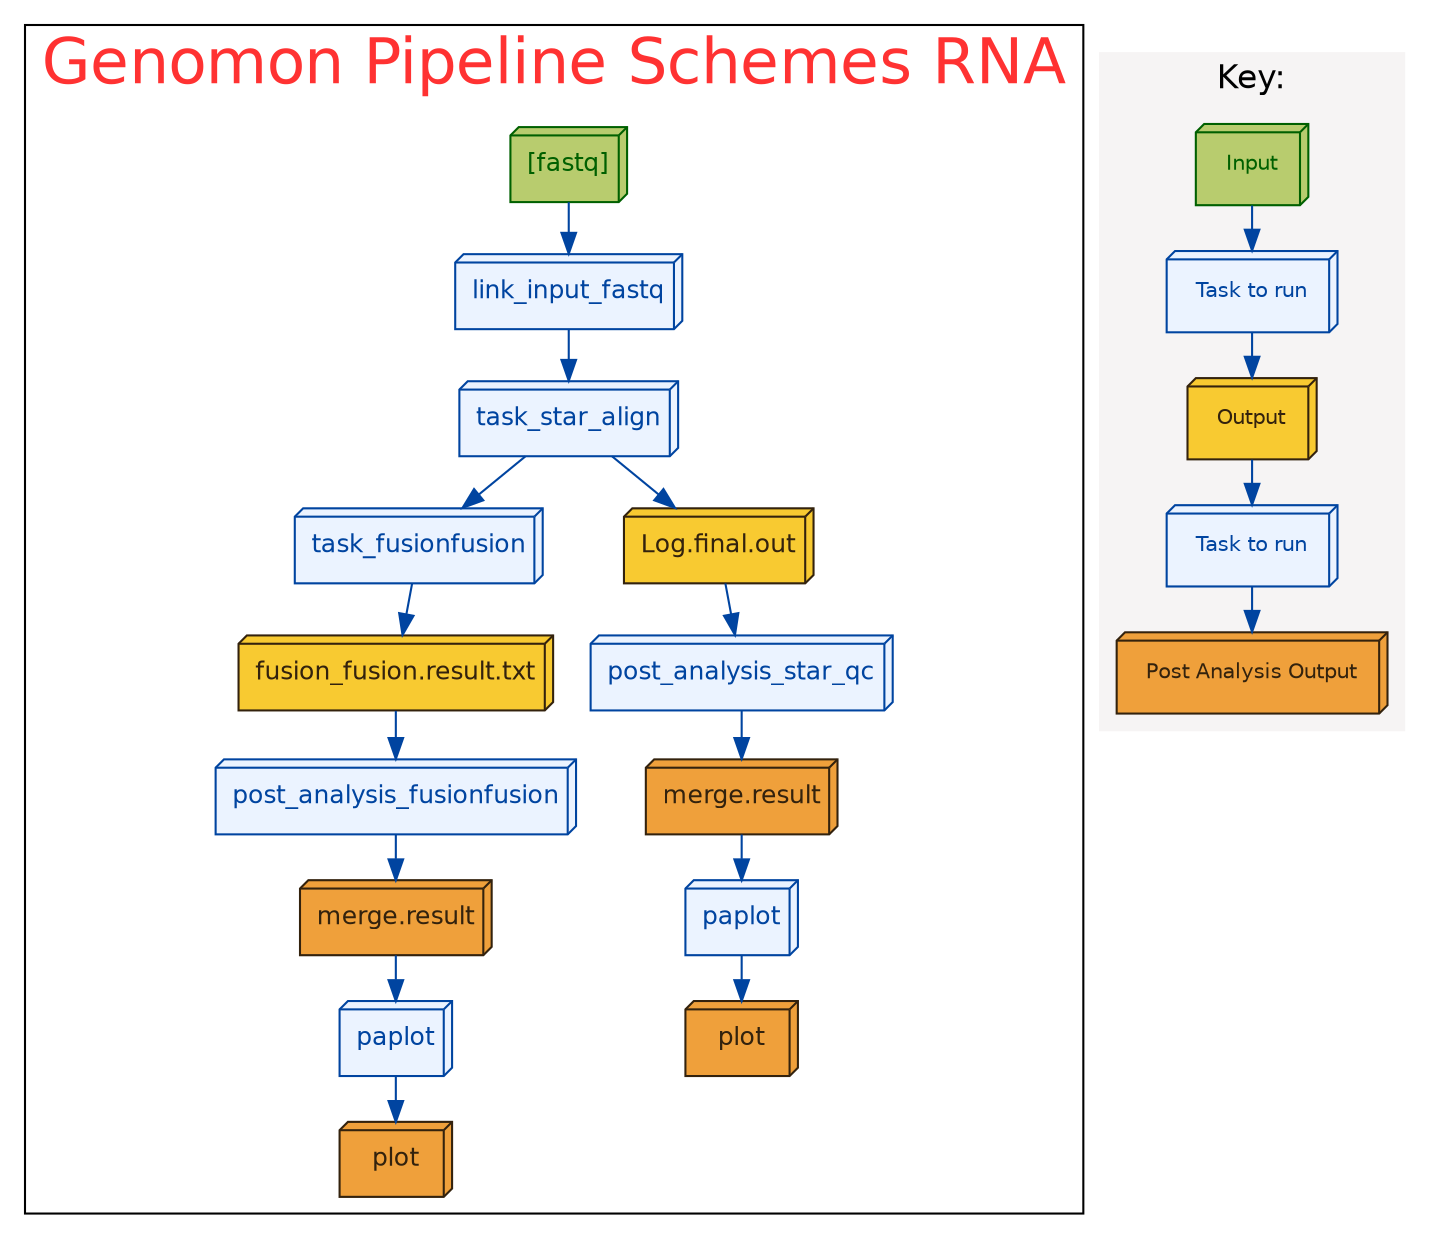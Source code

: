 digraph "Genomon Pipeline Schemes RNA"
{
	size = "11";
	splines = true;
	fontsize = "30";
	ranksep = 0.3;
	node[fontname = "helvetica", fontsize="12"];
	graph[clusterrank = "local"];
	
	subgraph clustertasks
	{
		rank="min";
		fontname = "helvetica"
		fontcolor = "#FF3232";
		label = "Genomon Pipeline Schemes RNA";

		#### nodes
		# input
		t_input_fastq         [color="#006000", fillcolor="#B8CC6E", fontcolor="#006000", label="[fastq]", shape=box3d, style=filled];

		# stage
		t_link_input_fastq    [color="#0044A0", fillcolor="#EBF3FF", fontcolor="#0044A0", shape=box3d, style=filled, label="link_input_fastq"];
		t_star                [color="#0044A0", fillcolor="#EBF3FF", fontcolor="#0044A0", shape=box3d, style=filled, label="task_star_align"];
		t_fusion              [color="#0044A0", fillcolor="#EBF3FF", fontcolor="#0044A0", shape=box3d, style=filled, label="task_fusionfusion"];

		t_pa_starqc           [color="#0044A0", fillcolor="#EBF3FF", fontcolor="#0044A0", shape=box3d, style=filled, label="post_analysis_star_qc"];
		t_paplot_starqc       [color="#0044A0", fillcolor="#EBF3FF", fontcolor="#0044A0", shape=box3d, style=filled, label="paplot"];
		t_pa_ff               [color="#0044A0", fillcolor="#EBF3FF", fontcolor="#0044A0", shape=box3d, style=filled, label="post_analysis_fusionfusion"];
		t_paplot_ff           [color="#0044A0", fillcolor="#EBF3FF", fontcolor="#0044A0", shape=box3d, style=filled, label="paplot"];
		
		# output
		## ff
		t_output_fusion       [color="#33220D", fillcolor="#F8CA31", fontcolor="#33220D", shape=box3d, style=filled, label="fusion_fusion.result.txt"];
		t_output_pa_ff        [color="#33220D", fillcolor="#EFA03B", fontcolor="#33220D", shape=box3d, style=filled, label="merge.result"];
		t_output_paplot_ff    [color="#33220D", fillcolor="#EFA03B", fontcolor="#33220D", shape=box3d, style=filled, label="plot"];
		
		## star qc
		t_output_starqc       [color="#33220D", fillcolor="#F8CA31", fontcolor="#33220D", shape=box3d, style=filled, label="Log.final.out"];
		t_output_pa_starqc    [color="#33220D", fillcolor="#EFA03B", fontcolor="#33220D", shape=box3d, style=filled, label="merge.result"];
		t_output_paplot_starqc[color="#33220D", fillcolor="#EFA03B", fontcolor="#33220D", shape=box3d, style=filled, label="plot"];
		
		
		#### lines
		t_input_fastq -> t_link_input_fastq[color="#0044A0"];
		t_link_input_fastq -> t_star[color="#0044A0"];
		t_star -> t_fusion[color="#0044A0"];
		
		# output
		t_fusion -> t_output_fusion[color="#0044A0"];
		t_star -> t_output_starqc[color="#0044A0"];
		
		# post_analysis
		## ff
		t_output_fusion -> t_pa_ff[color="#0044A0"];
		t_pa_ff -> t_output_pa_ff[color="#0044A0"];
		
		## star qc
		t_output_starqc -> t_pa_starqc[color="#0044A0"];
		t_pa_starqc -> t_output_pa_starqc[color="#0044A0"];

		# paplot
		## ff
		t_output_pa_ff -> t_paplot_ff[color="#0044A0"];
		t_paplot_ff -> t_output_paplot_ff[color="#0044A0"];
		
		## star qc
		t_output_pa_starqc -> t_paplot_starqc[color="#0044A0"];
		t_paplot_starqc -> t_output_paplot_starqc[color="#0044A0"];
	}
	subgraph clusterkey1
	{
		rank = "min";
		style  = filled;
		
		fontname = "helvetica"
		fontsize = 16;
		color = "#F6F4F4";
		label = "Key:"

		node[margin="0.2,0.2", fontname = "helvetica", fontsize="10"];
		k1_1[color="#006000", fillcolor="#B8CC6E", fontcolor="#006000", label="Input", shape=box3d, style=filled];
		k2_1[color="#0044A0", fillcolor="#EBF3FF", fontcolor="#0044A0", label="Task to run", shape=box3d, style=filled];
		k3_1[color="#33220D", fillcolor="#F8CA31", fontcolor="#33220D", label="Output", shape=box3d, style=filled];
		k4_1[color="#0044A0", fillcolor="#EBF3FF", fontcolor="#0044A0", label="Task to run", shape=box3d, style=filled];
		k5_1[color="#33220D", fillcolor="#EFA03B", fontcolor="#33220D", label="Post Analysis Output", shape=box3d, style=filled];
		k1_1 -> k2_1[color="#0044A0", arrowtype=normal];
		k2_1 -> k3_1[color="#0044A0", arrowtype=normal];
		k3_1 -> k4_1[color="#0044A0", arrowtype=normal];
		k4_1 -> k5_1[color="#0044A0", arrowtype=normal];
	}
}
